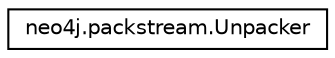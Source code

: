 digraph "Graphical Class Hierarchy"
{
 // LATEX_PDF_SIZE
  edge [fontname="Helvetica",fontsize="10",labelfontname="Helvetica",labelfontsize="10"];
  node [fontname="Helvetica",fontsize="10",shape=record];
  rankdir="LR";
  Node0 [label="neo4j.packstream.Unpacker",height=0.2,width=0.4,color="black", fillcolor="white", style="filled",URL="$classneo4j_1_1packstream_1_1_unpacker.html",tooltip=" "];
}
